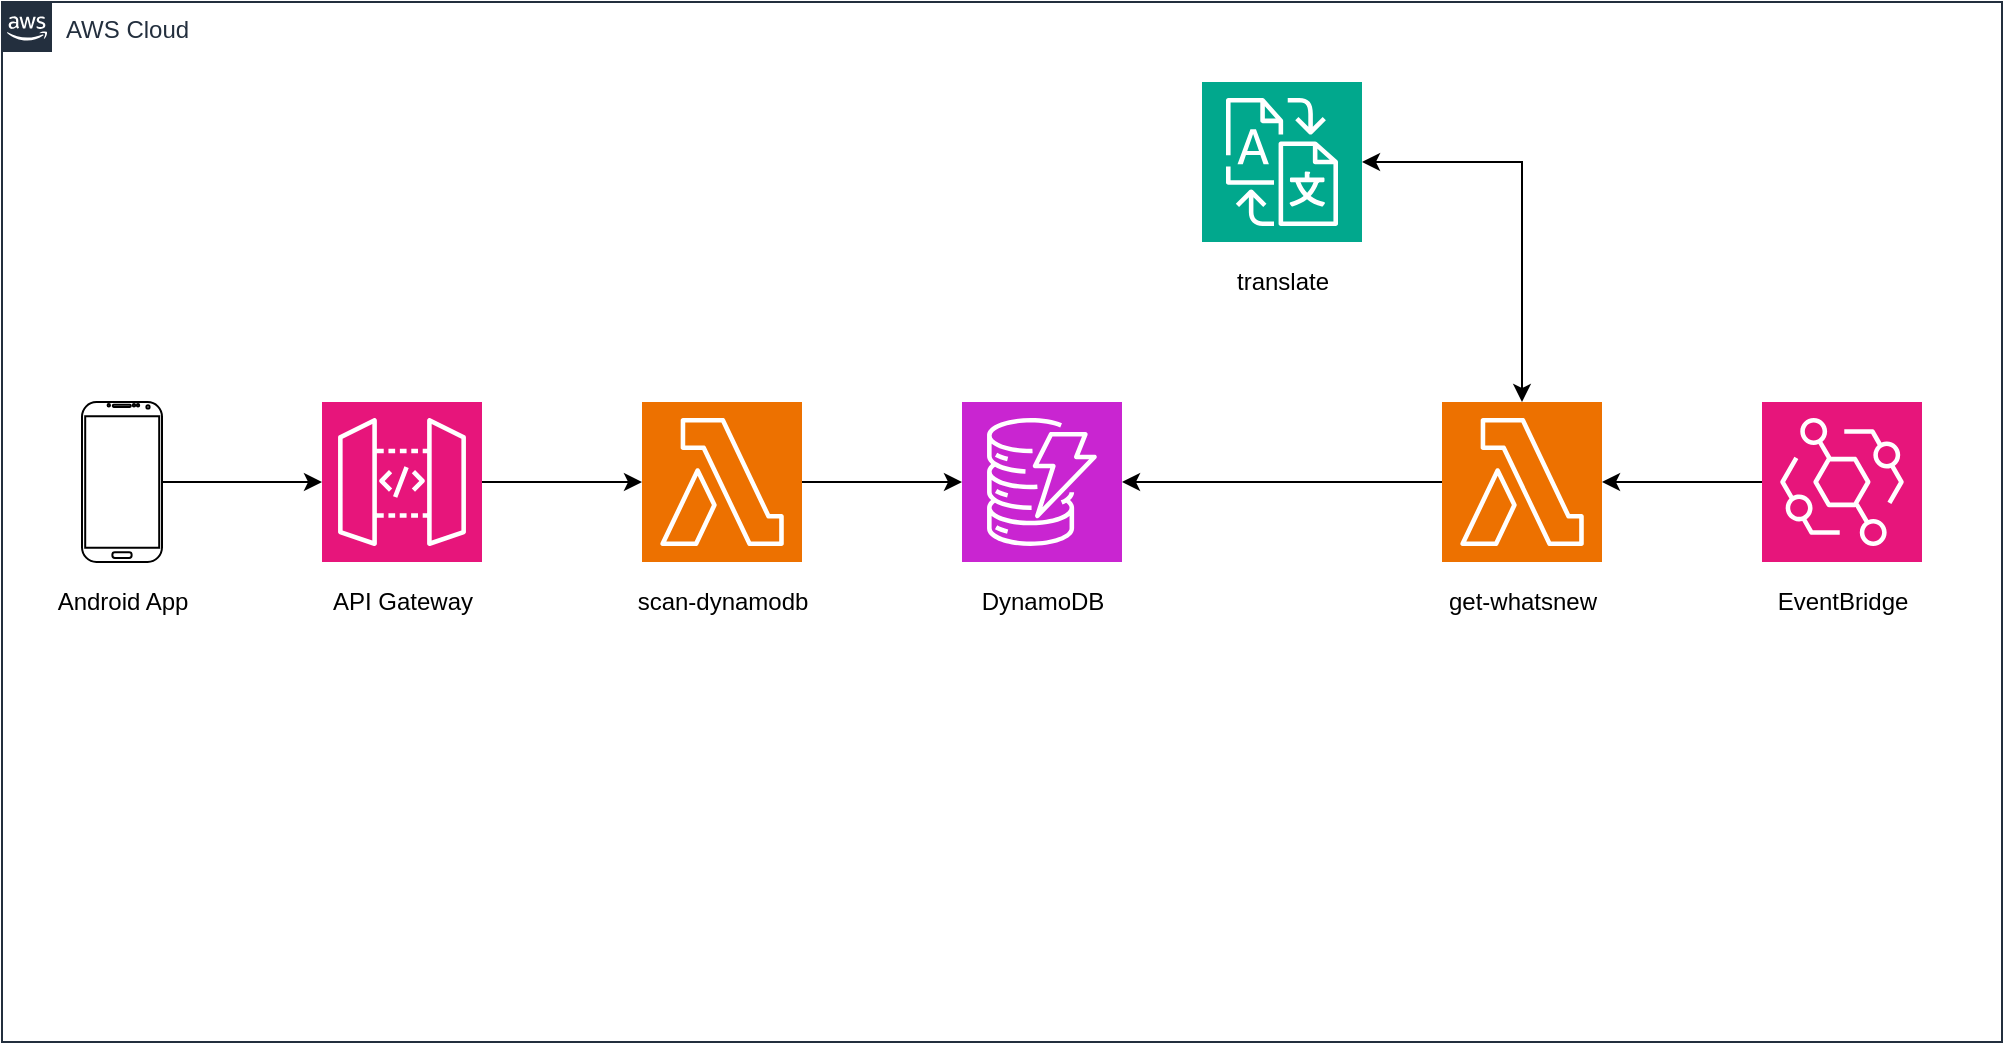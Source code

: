 <mxfile version="25.0.1">
  <diagram name="ページ1" id="gJQ-ZRLqFh1WBXgoUbh7">
    <mxGraphModel dx="1230" dy="1110" grid="1" gridSize="10" guides="1" tooltips="1" connect="1" arrows="1" fold="1" page="1" pageScale="1" pageWidth="1169" pageHeight="827" math="0" shadow="0">
      <root>
        <mxCell id="0" />
        <mxCell id="1" parent="0" />
        <mxCell id="LdfHaSXWYvCmAlE7zLnH-1" value="AWS Cloud" style="points=[[0,0],[0.25,0],[0.5,0],[0.75,0],[1,0],[1,0.25],[1,0.5],[1,0.75],[1,1],[0.75,1],[0.5,1],[0.25,1],[0,1],[0,0.75],[0,0.5],[0,0.25]];outlineConnect=0;gradientColor=none;html=1;whiteSpace=wrap;fontSize=12;fontStyle=0;container=1;pointerEvents=0;collapsible=0;recursiveResize=0;shape=mxgraph.aws4.group;grIcon=mxgraph.aws4.group_aws_cloud_alt;strokeColor=#232F3E;fillColor=none;verticalAlign=top;align=left;spacingLeft=30;fontColor=#232F3E;dashed=0;" vertex="1" parent="1">
          <mxGeometry x="80" y="80" width="1000" height="520" as="geometry" />
        </mxCell>
        <mxCell id="LdfHaSXWYvCmAlE7zLnH-19" value="" style="edgeStyle=orthogonalEdgeStyle;rounded=0;orthogonalLoop=1;jettySize=auto;html=1;" edge="1" parent="LdfHaSXWYvCmAlE7zLnH-1" source="LdfHaSXWYvCmAlE7zLnH-13" target="LdfHaSXWYvCmAlE7zLnH-12">
          <mxGeometry relative="1" as="geometry" />
        </mxCell>
        <mxCell id="LdfHaSXWYvCmAlE7zLnH-18" value="" style="edgeStyle=orthogonalEdgeStyle;rounded=0;orthogonalLoop=1;jettySize=auto;html=1;" edge="1" parent="LdfHaSXWYvCmAlE7zLnH-1" source="LdfHaSXWYvCmAlE7zLnH-14" target="LdfHaSXWYvCmAlE7zLnH-13">
          <mxGeometry relative="1" as="geometry" />
        </mxCell>
        <mxCell id="LdfHaSXWYvCmAlE7zLnH-17" value="" style="edgeStyle=orthogonalEdgeStyle;rounded=0;orthogonalLoop=1;jettySize=auto;html=1;" edge="1" parent="LdfHaSXWYvCmAlE7zLnH-1" source="LdfHaSXWYvCmAlE7zLnH-15" target="LdfHaSXWYvCmAlE7zLnH-14">
          <mxGeometry relative="1" as="geometry" />
        </mxCell>
        <mxCell id="LdfHaSXWYvCmAlE7zLnH-23" value="" style="edgeStyle=orthogonalEdgeStyle;rounded=0;orthogonalLoop=1;jettySize=auto;html=1;" edge="1" parent="LdfHaSXWYvCmAlE7zLnH-1" source="LdfHaSXWYvCmAlE7zLnH-16" target="LdfHaSXWYvCmAlE7zLnH-12">
          <mxGeometry relative="1" as="geometry" />
        </mxCell>
        <mxCell id="LdfHaSXWYvCmAlE7zLnH-29" value="" style="group" vertex="1" connectable="0" parent="LdfHaSXWYvCmAlE7zLnH-1">
          <mxGeometry x="880" y="200" width="80" height="120" as="geometry" />
        </mxCell>
        <mxCell id="LdfHaSXWYvCmAlE7zLnH-11" value="" style="sketch=0;points=[[0,0,0],[0.25,0,0],[0.5,0,0],[0.75,0,0],[1,0,0],[0,1,0],[0.25,1,0],[0.5,1,0],[0.75,1,0],[1,1,0],[0,0.25,0],[0,0.5,0],[0,0.75,0],[1,0.25,0],[1,0.5,0],[1,0.75,0]];outlineConnect=0;fontColor=#232F3E;fillColor=#E7157B;strokeColor=#ffffff;dashed=0;verticalLabelPosition=bottom;verticalAlign=top;align=center;html=1;fontSize=12;fontStyle=0;aspect=fixed;shape=mxgraph.aws4.resourceIcon;resIcon=mxgraph.aws4.eventbridge;" vertex="1" parent="LdfHaSXWYvCmAlE7zLnH-29">
          <mxGeometry width="80" height="80" as="geometry" />
        </mxCell>
        <mxCell id="LdfHaSXWYvCmAlE7zLnH-25" value="EventBridge" style="text;strokeColor=none;fillColor=none;html=1;fontSize=12;fontStyle=0;verticalAlign=middle;align=center;" vertex="1" parent="LdfHaSXWYvCmAlE7zLnH-29">
          <mxGeometry y="80" width="80" height="40" as="geometry" />
        </mxCell>
        <mxCell id="LdfHaSXWYvCmAlE7zLnH-30" value="" style="group" vertex="1" connectable="0" parent="LdfHaSXWYvCmAlE7zLnH-1">
          <mxGeometry x="720" y="200" width="80" height="120" as="geometry" />
        </mxCell>
        <mxCell id="LdfHaSXWYvCmAlE7zLnH-16" value="" style="sketch=0;points=[[0,0,0],[0.25,0,0],[0.5,0,0],[0.75,0,0],[1,0,0],[0,1,0],[0.25,1,0],[0.5,1,0],[0.75,1,0],[1,1,0],[0,0.25,0],[0,0.5,0],[0,0.75,0],[1,0.25,0],[1,0.5,0],[1,0.75,0]];outlineConnect=0;fontColor=#232F3E;fillColor=#ED7100;strokeColor=#ffffff;dashed=0;verticalLabelPosition=bottom;verticalAlign=top;align=center;html=1;fontSize=12;fontStyle=0;aspect=fixed;shape=mxgraph.aws4.resourceIcon;resIcon=mxgraph.aws4.lambda;" vertex="1" parent="LdfHaSXWYvCmAlE7zLnH-30">
          <mxGeometry width="80" height="80" as="geometry" />
        </mxCell>
        <mxCell id="LdfHaSXWYvCmAlE7zLnH-24" value="get-whatsnew" style="text;strokeColor=none;fillColor=none;html=1;fontSize=12;fontStyle=0;verticalAlign=middle;align=center;" vertex="1" parent="LdfHaSXWYvCmAlE7zLnH-30">
          <mxGeometry y="80" width="80" height="40" as="geometry" />
        </mxCell>
        <mxCell id="LdfHaSXWYvCmAlE7zLnH-31" value="" style="group" vertex="1" connectable="0" parent="LdfHaSXWYvCmAlE7zLnH-1">
          <mxGeometry x="480" y="200" width="80" height="120" as="geometry" />
        </mxCell>
        <mxCell id="LdfHaSXWYvCmAlE7zLnH-12" value="" style="sketch=0;points=[[0,0,0],[0.25,0,0],[0.5,0,0],[0.75,0,0],[1,0,0],[0,1,0],[0.25,1,0],[0.5,1,0],[0.75,1,0],[1,1,0],[0,0.25,0],[0,0.5,0],[0,0.75,0],[1,0.25,0],[1,0.5,0],[1,0.75,0]];outlineConnect=0;fontColor=#232F3E;fillColor=#C925D1;strokeColor=#ffffff;dashed=0;verticalLabelPosition=bottom;verticalAlign=top;align=center;html=1;fontSize=12;fontStyle=0;aspect=fixed;shape=mxgraph.aws4.resourceIcon;resIcon=mxgraph.aws4.dynamodb;" vertex="1" parent="LdfHaSXWYvCmAlE7zLnH-31">
          <mxGeometry width="80" height="80" as="geometry" />
        </mxCell>
        <mxCell id="LdfHaSXWYvCmAlE7zLnH-26" value="DynamoDB" style="text;strokeColor=none;fillColor=none;html=1;fontSize=12;fontStyle=0;verticalAlign=middle;align=center;" vertex="1" parent="LdfHaSXWYvCmAlE7zLnH-31">
          <mxGeometry y="80" width="80" height="40" as="geometry" />
        </mxCell>
        <mxCell id="LdfHaSXWYvCmAlE7zLnH-32" value="" style="group" vertex="1" connectable="0" parent="LdfHaSXWYvCmAlE7zLnH-1">
          <mxGeometry x="320" y="200" width="80" height="120" as="geometry" />
        </mxCell>
        <mxCell id="LdfHaSXWYvCmAlE7zLnH-13" value="" style="sketch=0;points=[[0,0,0],[0.25,0,0],[0.5,0,0],[0.75,0,0],[1,0,0],[0,1,0],[0.25,1,0],[0.5,1,0],[0.75,1,0],[1,1,0],[0,0.25,0],[0,0.5,0],[0,0.75,0],[1,0.25,0],[1,0.5,0],[1,0.75,0]];outlineConnect=0;fontColor=#232F3E;fillColor=#ED7100;strokeColor=#ffffff;dashed=0;verticalLabelPosition=bottom;verticalAlign=top;align=center;html=1;fontSize=12;fontStyle=0;aspect=fixed;shape=mxgraph.aws4.resourceIcon;resIcon=mxgraph.aws4.lambda;" vertex="1" parent="LdfHaSXWYvCmAlE7zLnH-32">
          <mxGeometry width="80" height="80" as="geometry" />
        </mxCell>
        <mxCell id="LdfHaSXWYvCmAlE7zLnH-21" value="scan-dynamodb" style="text;strokeColor=none;fillColor=none;html=1;fontSize=12;fontStyle=0;verticalAlign=middle;align=center;" vertex="1" parent="LdfHaSXWYvCmAlE7zLnH-32">
          <mxGeometry y="80" width="80" height="40" as="geometry" />
        </mxCell>
        <mxCell id="LdfHaSXWYvCmAlE7zLnH-33" value="" style="group" vertex="1" connectable="0" parent="LdfHaSXWYvCmAlE7zLnH-1">
          <mxGeometry x="160" y="200" width="80" height="120" as="geometry" />
        </mxCell>
        <mxCell id="LdfHaSXWYvCmAlE7zLnH-14" value="" style="sketch=0;points=[[0,0,0],[0.25,0,0],[0.5,0,0],[0.75,0,0],[1,0,0],[0,1,0],[0.25,1,0],[0.5,1,0],[0.75,1,0],[1,1,0],[0,0.25,0],[0,0.5,0],[0,0.75,0],[1,0.25,0],[1,0.5,0],[1,0.75,0]];outlineConnect=0;fontColor=#232F3E;fillColor=#E7157B;strokeColor=#ffffff;dashed=0;verticalLabelPosition=bottom;verticalAlign=top;align=center;html=1;fontSize=12;fontStyle=0;aspect=fixed;shape=mxgraph.aws4.resourceIcon;resIcon=mxgraph.aws4.api_gateway;" vertex="1" parent="LdfHaSXWYvCmAlE7zLnH-33">
          <mxGeometry width="80" height="80" as="geometry" />
        </mxCell>
        <mxCell id="LdfHaSXWYvCmAlE7zLnH-20" value="API Gateway" style="text;strokeColor=none;fillColor=none;html=1;fontSize=12;fontStyle=0;verticalAlign=middle;align=center;" vertex="1" parent="LdfHaSXWYvCmAlE7zLnH-33">
          <mxGeometry y="80" width="80" height="40" as="geometry" />
        </mxCell>
        <mxCell id="LdfHaSXWYvCmAlE7zLnH-34" value="" style="group" vertex="1" connectable="0" parent="LdfHaSXWYvCmAlE7zLnH-1">
          <mxGeometry x="20" y="200" width="80" height="120" as="geometry" />
        </mxCell>
        <mxCell id="LdfHaSXWYvCmAlE7zLnH-15" value="" style="verticalLabelPosition=bottom;verticalAlign=top;html=1;shadow=0;dashed=0;strokeWidth=1;shape=mxgraph.android.phone2;" vertex="1" parent="LdfHaSXWYvCmAlE7zLnH-34">
          <mxGeometry x="20" width="40" height="80" as="geometry" />
        </mxCell>
        <mxCell id="LdfHaSXWYvCmAlE7zLnH-27" value="Android App" style="text;strokeColor=none;fillColor=none;html=1;fontSize=12;fontStyle=0;verticalAlign=middle;align=center;" vertex="1" parent="LdfHaSXWYvCmAlE7zLnH-34">
          <mxGeometry y="80" width="80" height="40" as="geometry" />
        </mxCell>
        <mxCell id="LdfHaSXWYvCmAlE7zLnH-36" value="" style="group" vertex="1" connectable="0" parent="LdfHaSXWYvCmAlE7zLnH-1">
          <mxGeometry x="600" y="40" width="80" height="120" as="geometry" />
        </mxCell>
        <mxCell id="LdfHaSXWYvCmAlE7zLnH-28" value="" style="sketch=0;points=[[0,0,0],[0.25,0,0],[0.5,0,0],[0.75,0,0],[1,0,0],[0,1,0],[0.25,1,0],[0.5,1,0],[0.75,1,0],[1,1,0],[0,0.25,0],[0,0.5,0],[0,0.75,0],[1,0.25,0],[1,0.5,0],[1,0.75,0]];outlineConnect=0;fontColor=#232F3E;fillColor=#01A88D;strokeColor=#ffffff;dashed=0;verticalLabelPosition=bottom;verticalAlign=top;align=center;html=1;fontSize=12;fontStyle=0;aspect=fixed;shape=mxgraph.aws4.resourceIcon;resIcon=mxgraph.aws4.translate;" vertex="1" parent="LdfHaSXWYvCmAlE7zLnH-36">
          <mxGeometry width="80" height="80" as="geometry" />
        </mxCell>
        <mxCell id="LdfHaSXWYvCmAlE7zLnH-35" value="translate" style="text;strokeColor=none;fillColor=none;html=1;fontSize=12;fontStyle=0;verticalAlign=middle;align=center;" vertex="1" parent="LdfHaSXWYvCmAlE7zLnH-36">
          <mxGeometry y="80" width="80" height="40" as="geometry" />
        </mxCell>
        <mxCell id="LdfHaSXWYvCmAlE7zLnH-39" value="" style="edgeStyle=orthogonalEdgeStyle;rounded=0;orthogonalLoop=1;jettySize=auto;html=1;" edge="1" parent="LdfHaSXWYvCmAlE7zLnH-1" source="LdfHaSXWYvCmAlE7zLnH-11" target="LdfHaSXWYvCmAlE7zLnH-16">
          <mxGeometry relative="1" as="geometry" />
        </mxCell>
        <mxCell id="LdfHaSXWYvCmAlE7zLnH-40" value="" style="edgeStyle=orthogonalEdgeStyle;rounded=0;orthogonalLoop=1;jettySize=auto;html=1;exitX=0.5;exitY=0;exitDx=0;exitDy=0;exitPerimeter=0;entryX=1;entryY=0.5;entryDx=0;entryDy=0;entryPerimeter=0;startArrow=classic;startFill=1;" edge="1" parent="LdfHaSXWYvCmAlE7zLnH-1" source="LdfHaSXWYvCmAlE7zLnH-16" target="LdfHaSXWYvCmAlE7zLnH-28">
          <mxGeometry relative="1" as="geometry">
            <Array as="points" />
          </mxGeometry>
        </mxCell>
      </root>
    </mxGraphModel>
  </diagram>
</mxfile>
